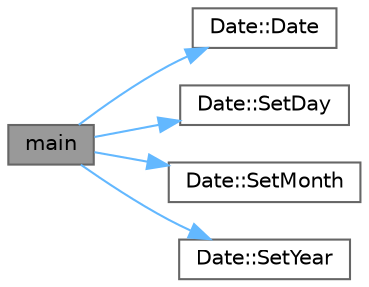 digraph "main"
{
 // LATEX_PDF_SIZE
  bgcolor="transparent";
  edge [fontname=Helvetica,fontsize=10,labelfontname=Helvetica,labelfontsize=10];
  node [fontname=Helvetica,fontsize=10,shape=box,height=0.2,width=0.4];
  rankdir="LR";
  Node1 [id="Node000001",label="main",height=0.2,width=0.4,color="gray40", fillcolor="grey60", style="filled", fontcolor="black",tooltip=" "];
  Node1 -> Node2 [id="edge1_Node000001_Node000002",color="steelblue1",style="solid",tooltip=" "];
  Node2 [id="Node000002",label="Date::Date",height=0.2,width=0.4,color="grey40", fillcolor="white", style="filled",URL="$class_date.html#aae78b08969248f036e8ec761c921336c",tooltip="Construct a new Date object."];
  Node1 -> Node3 [id="edge2_Node000001_Node000003",color="steelblue1",style="solid",tooltip=" "];
  Node3 [id="Node000003",label="Date::SetDay",height=0.2,width=0.4,color="grey40", fillcolor="white", style="filled",URL="$class_date.html#a5a7ecbe754e5ec32a226f5ab80590e43",tooltip="Set m_day."];
  Node1 -> Node4 [id="edge3_Node000001_Node000004",color="steelblue1",style="solid",tooltip=" "];
  Node4 [id="Node000004",label="Date::SetMonth",height=0.2,width=0.4,color="grey40", fillcolor="white", style="filled",URL="$class_date.html#a937b8a5110b39bcaf9dbb116cf61edde",tooltip="Set m_month."];
  Node1 -> Node5 [id="edge4_Node000001_Node000005",color="steelblue1",style="solid",tooltip=" "];
  Node5 [id="Node000005",label="Date::SetYear",height=0.2,width=0.4,color="grey40", fillcolor="white", style="filled",URL="$class_date.html#a573c56a3411ef4fa1ccc0c21ae9c4e9d",tooltip="Set m_year."];
}
